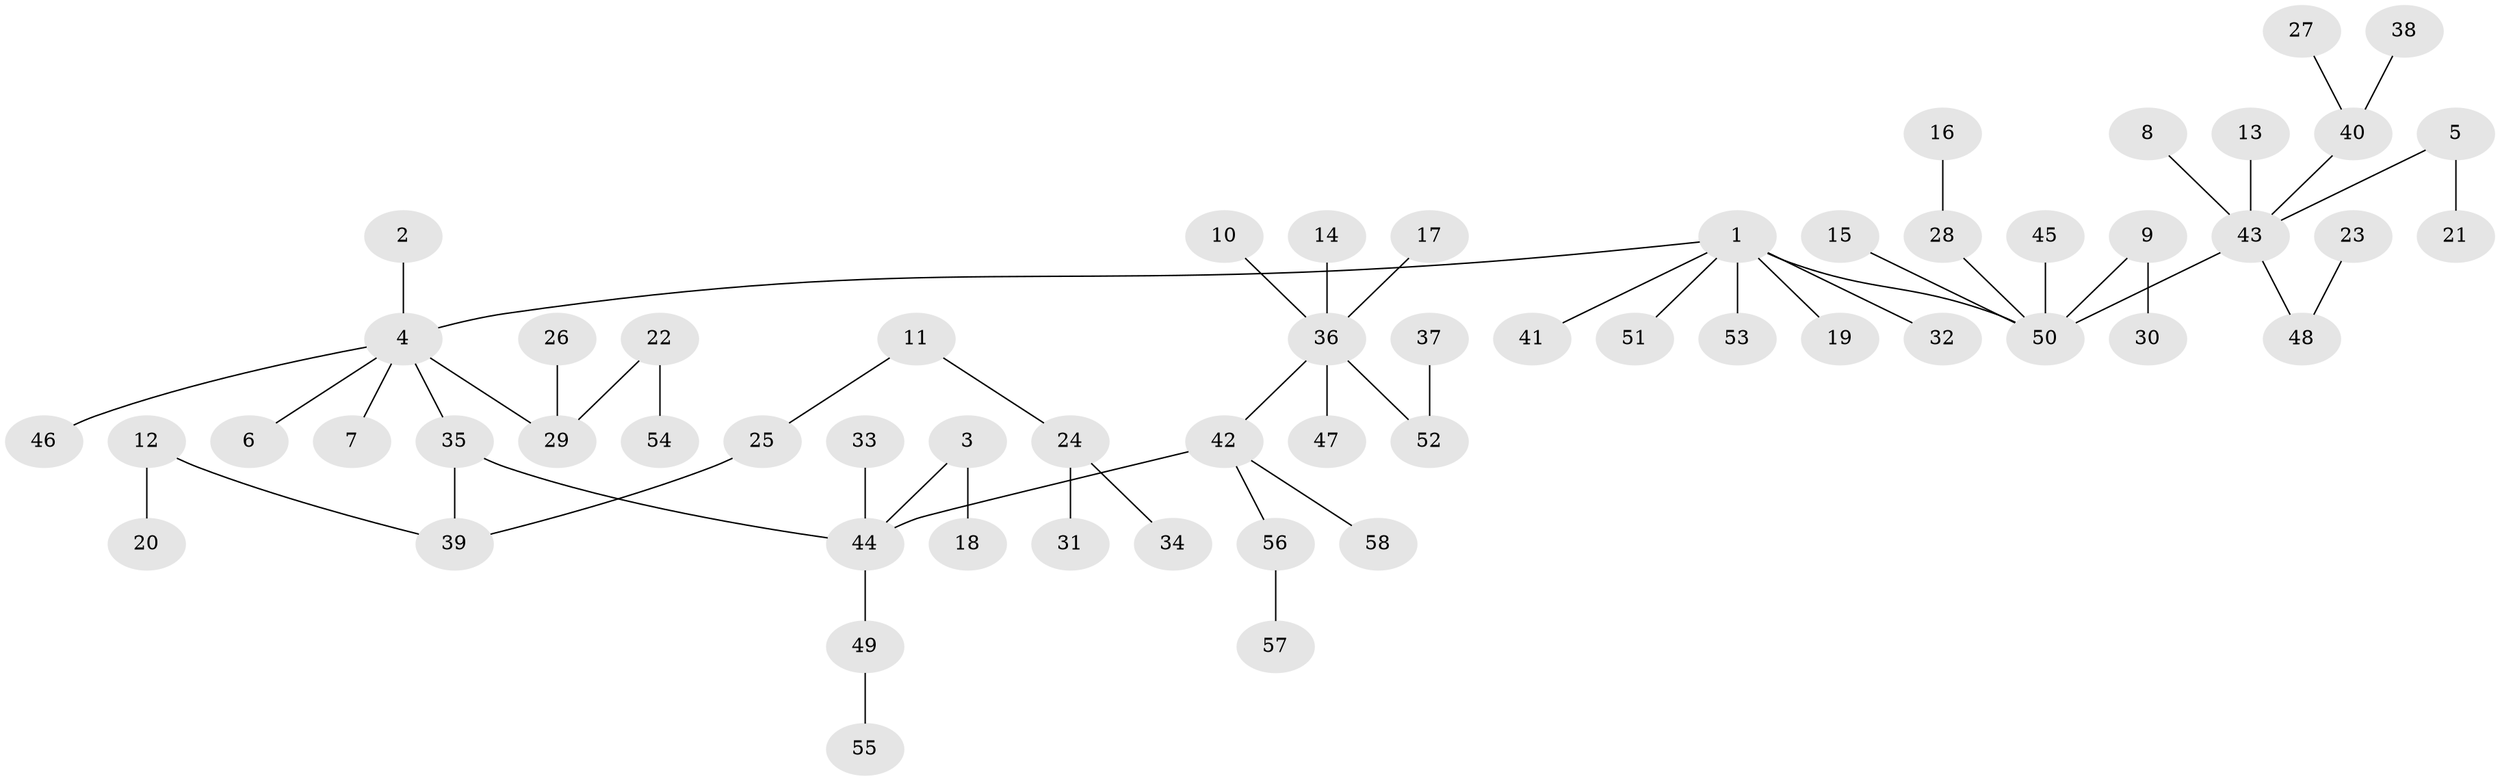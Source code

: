 // original degree distribution, {3: 0.16379310344827586, 7: 0.02586206896551724, 6: 0.008620689655172414, 5: 0.02586206896551724, 1: 0.49137931034482757, 4: 0.034482758620689655, 2: 0.25}
// Generated by graph-tools (version 1.1) at 2025/26/03/09/25 03:26:30]
// undirected, 58 vertices, 57 edges
graph export_dot {
graph [start="1"]
  node [color=gray90,style=filled];
  1;
  2;
  3;
  4;
  5;
  6;
  7;
  8;
  9;
  10;
  11;
  12;
  13;
  14;
  15;
  16;
  17;
  18;
  19;
  20;
  21;
  22;
  23;
  24;
  25;
  26;
  27;
  28;
  29;
  30;
  31;
  32;
  33;
  34;
  35;
  36;
  37;
  38;
  39;
  40;
  41;
  42;
  43;
  44;
  45;
  46;
  47;
  48;
  49;
  50;
  51;
  52;
  53;
  54;
  55;
  56;
  57;
  58;
  1 -- 4 [weight=1.0];
  1 -- 19 [weight=1.0];
  1 -- 32 [weight=1.0];
  1 -- 41 [weight=1.0];
  1 -- 50 [weight=1.0];
  1 -- 51 [weight=1.0];
  1 -- 53 [weight=1.0];
  2 -- 4 [weight=1.0];
  3 -- 18 [weight=1.0];
  3 -- 44 [weight=1.0];
  4 -- 6 [weight=1.0];
  4 -- 7 [weight=1.0];
  4 -- 29 [weight=1.0];
  4 -- 35 [weight=1.0];
  4 -- 46 [weight=1.0];
  5 -- 21 [weight=1.0];
  5 -- 43 [weight=1.0];
  8 -- 43 [weight=1.0];
  9 -- 30 [weight=1.0];
  9 -- 50 [weight=1.0];
  10 -- 36 [weight=1.0];
  11 -- 24 [weight=1.0];
  11 -- 25 [weight=1.0];
  12 -- 20 [weight=1.0];
  12 -- 39 [weight=1.0];
  13 -- 43 [weight=1.0];
  14 -- 36 [weight=1.0];
  15 -- 50 [weight=1.0];
  16 -- 28 [weight=1.0];
  17 -- 36 [weight=1.0];
  22 -- 29 [weight=1.0];
  22 -- 54 [weight=1.0];
  23 -- 48 [weight=1.0];
  24 -- 31 [weight=1.0];
  24 -- 34 [weight=1.0];
  25 -- 39 [weight=1.0];
  26 -- 29 [weight=1.0];
  27 -- 40 [weight=1.0];
  28 -- 50 [weight=1.0];
  33 -- 44 [weight=1.0];
  35 -- 39 [weight=1.0];
  35 -- 44 [weight=1.0];
  36 -- 42 [weight=1.0];
  36 -- 47 [weight=1.0];
  36 -- 52 [weight=1.0];
  37 -- 52 [weight=1.0];
  38 -- 40 [weight=1.0];
  40 -- 43 [weight=1.0];
  42 -- 44 [weight=1.0];
  42 -- 56 [weight=1.0];
  42 -- 58 [weight=1.0];
  43 -- 48 [weight=1.0];
  43 -- 50 [weight=1.0];
  44 -- 49 [weight=1.0];
  45 -- 50 [weight=1.0];
  49 -- 55 [weight=1.0];
  56 -- 57 [weight=1.0];
}
